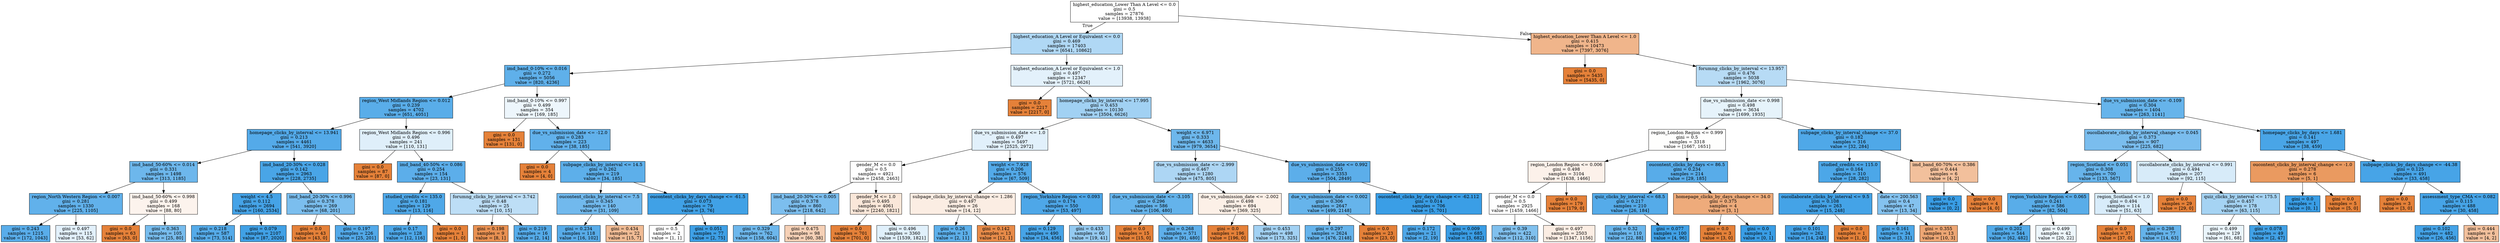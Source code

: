 digraph Tree {
node [shape=box, style="filled", color="black"] ;
0 [label="highest_education_Lower Than A Level <= 0.0\ngini = 0.5\nsamples = 27876\nvalue = [13938, 13938]", fillcolor="#e5813900"] ;
1 [label="highest_education_A Level or Equivalent <= 0.0\ngini = 0.469\nsamples = 17403\nvalue = [6541, 10862]", fillcolor="#399de565"] ;
0 -> 1 [labeldistance=2.5, labelangle=45, headlabel="True"] ;
2 [label="imd_band_0-10% <= 0.016\ngini = 0.272\nsamples = 5056\nvalue = [820, 4236]", fillcolor="#399de5ce"] ;
1 -> 2 ;
3 [label="region_West Midlands Region <= 0.012\ngini = 0.239\nsamples = 4702\nvalue = [651, 4051]", fillcolor="#399de5d6"] ;
2 -> 3 ;
4 [label="homepage_clicks_by_interval <= 13.941\ngini = 0.213\nsamples = 4461\nvalue = [541, 3920]", fillcolor="#399de5dc"] ;
3 -> 4 ;
5 [label="imd_band_50-60% <= 0.014\ngini = 0.331\nsamples = 1498\nvalue = [313, 1185]", fillcolor="#399de5bc"] ;
4 -> 5 ;
6 [label="region_North Western Region <= 0.007\ngini = 0.281\nsamples = 1330\nvalue = [225, 1105]", fillcolor="#399de5cb"] ;
5 -> 6 ;
7 [label="gini = 0.243\nsamples = 1215\nvalue = [172, 1043]", fillcolor="#399de5d5"] ;
6 -> 7 ;
8 [label="gini = 0.497\nsamples = 115\nvalue = [53, 62]", fillcolor="#399de525"] ;
6 -> 8 ;
9 [label="imd_band_50-60% <= 0.998\ngini = 0.499\nsamples = 168\nvalue = [88, 80]", fillcolor="#e5813917"] ;
5 -> 9 ;
10 [label="gini = 0.0\nsamples = 63\nvalue = [63, 0]", fillcolor="#e58139ff"] ;
9 -> 10 ;
11 [label="gini = 0.363\nsamples = 105\nvalue = [25, 80]", fillcolor="#399de5af"] ;
9 -> 11 ;
12 [label="imd_band_20-30% <= 0.028\ngini = 0.142\nsamples = 2963\nvalue = [228, 2735]", fillcolor="#399de5ea"] ;
4 -> 12 ;
13 [label="weight <= 4.5\ngini = 0.112\nsamples = 2694\nvalue = [160, 2534]", fillcolor="#399de5ef"] ;
12 -> 13 ;
14 [label="gini = 0.218\nsamples = 587\nvalue = [73, 514]", fillcolor="#399de5db"] ;
13 -> 14 ;
15 [label="gini = 0.079\nsamples = 2107\nvalue = [87, 2020]", fillcolor="#399de5f4"] ;
13 -> 15 ;
16 [label="imd_band_20-30% <= 0.996\ngini = 0.378\nsamples = 269\nvalue = [68, 201]", fillcolor="#399de5a9"] ;
12 -> 16 ;
17 [label="gini = 0.0\nsamples = 43\nvalue = [43, 0]", fillcolor="#e58139ff"] ;
16 -> 17 ;
18 [label="gini = 0.197\nsamples = 226\nvalue = [25, 201]", fillcolor="#399de5df"] ;
16 -> 18 ;
19 [label="region_West Midlands Region <= 0.996\ngini = 0.496\nsamples = 241\nvalue = [110, 131]", fillcolor="#399de529"] ;
3 -> 19 ;
20 [label="gini = 0.0\nsamples = 87\nvalue = [87, 0]", fillcolor="#e58139ff"] ;
19 -> 20 ;
21 [label="imd_band_40-50% <= 0.086\ngini = 0.254\nsamples = 154\nvalue = [23, 131]", fillcolor="#399de5d2"] ;
19 -> 21 ;
22 [label="studied_credits <= 135.0\ngini = 0.181\nsamples = 129\nvalue = [13, 116]", fillcolor="#399de5e2"] ;
21 -> 22 ;
23 [label="gini = 0.17\nsamples = 128\nvalue = [12, 116]", fillcolor="#399de5e5"] ;
22 -> 23 ;
24 [label="gini = 0.0\nsamples = 1\nvalue = [1, 0]", fillcolor="#e58139ff"] ;
22 -> 24 ;
25 [label="forumng_clicks_by_interval <= 3.742\ngini = 0.48\nsamples = 25\nvalue = [10, 15]", fillcolor="#399de555"] ;
21 -> 25 ;
26 [label="gini = 0.198\nsamples = 9\nvalue = [8, 1]", fillcolor="#e58139df"] ;
25 -> 26 ;
27 [label="gini = 0.219\nsamples = 16\nvalue = [2, 14]", fillcolor="#399de5db"] ;
25 -> 27 ;
28 [label="imd_band_0-10% <= 0.997\ngini = 0.499\nsamples = 354\nvalue = [169, 185]", fillcolor="#399de516"] ;
2 -> 28 ;
29 [label="gini = 0.0\nsamples = 131\nvalue = [131, 0]", fillcolor="#e58139ff"] ;
28 -> 29 ;
30 [label="due_vs_submission_date <= -12.0\ngini = 0.283\nsamples = 223\nvalue = [38, 185]", fillcolor="#399de5cb"] ;
28 -> 30 ;
31 [label="gini = 0.0\nsamples = 4\nvalue = [4, 0]", fillcolor="#e58139ff"] ;
30 -> 31 ;
32 [label="subpage_clicks_by_interval <= 14.5\ngini = 0.262\nsamples = 219\nvalue = [34, 185]", fillcolor="#399de5d0"] ;
30 -> 32 ;
33 [label="oucontent_clicks_by_interval <= 7.5\ngini = 0.345\nsamples = 140\nvalue = [31, 109]", fillcolor="#399de5b6"] ;
32 -> 33 ;
34 [label="gini = 0.234\nsamples = 118\nvalue = [16, 102]", fillcolor="#399de5d7"] ;
33 -> 34 ;
35 [label="gini = 0.434\nsamples = 22\nvalue = [15, 7]", fillcolor="#e5813988"] ;
33 -> 35 ;
36 [label="oucontent_clicks_by_days_change <= -61.5\ngini = 0.073\nsamples = 79\nvalue = [3, 76]", fillcolor="#399de5f5"] ;
32 -> 36 ;
37 [label="gini = 0.5\nsamples = 2\nvalue = [1, 1]", fillcolor="#e5813900"] ;
36 -> 37 ;
38 [label="gini = 0.051\nsamples = 77\nvalue = [2, 75]", fillcolor="#399de5f8"] ;
36 -> 38 ;
39 [label="highest_education_A Level or Equivalent <= 1.0\ngini = 0.497\nsamples = 12347\nvalue = [5721, 6626]", fillcolor="#399de523"] ;
1 -> 39 ;
40 [label="gini = 0.0\nsamples = 2217\nvalue = [2217, 0]", fillcolor="#e58139ff"] ;
39 -> 40 ;
41 [label="homepage_clicks_by_interval <= 17.995\ngini = 0.453\nsamples = 10130\nvalue = [3504, 6626]", fillcolor="#399de578"] ;
39 -> 41 ;
42 [label="due_vs_submission_date <= 1.0\ngini = 0.497\nsamples = 5497\nvalue = [2525, 2972]", fillcolor="#399de526"] ;
41 -> 42 ;
43 [label="gender_M <= 0.0\ngini = 0.5\nsamples = 4921\nvalue = [2458, 2463]", fillcolor="#399de501"] ;
42 -> 43 ;
44 [label="imd_band_20-30% <= 0.005\ngini = 0.378\nsamples = 860\nvalue = [218, 642]", fillcolor="#399de5a8"] ;
43 -> 44 ;
45 [label="gini = 0.329\nsamples = 762\nvalue = [158, 604]", fillcolor="#399de5bc"] ;
44 -> 45 ;
46 [label="gini = 0.475\nsamples = 98\nvalue = [60, 38]", fillcolor="#e581395e"] ;
44 -> 46 ;
47 [label="gender_M <= 1.0\ngini = 0.495\nsamples = 4061\nvalue = [2240, 1821]", fillcolor="#e5813930"] ;
43 -> 47 ;
48 [label="gini = 0.0\nsamples = 701\nvalue = [701, 0]", fillcolor="#e58139ff"] ;
47 -> 48 ;
49 [label="gini = 0.496\nsamples = 3360\nvalue = [1539, 1821]", fillcolor="#399de527"] ;
47 -> 49 ;
50 [label="weight <= 7.928\ngini = 0.206\nsamples = 576\nvalue = [67, 509]", fillcolor="#399de5dd"] ;
42 -> 50 ;
51 [label="subpage_clicks_by_interval_change <= 1.286\ngini = 0.497\nsamples = 26\nvalue = [14, 12]", fillcolor="#e5813924"] ;
50 -> 51 ;
52 [label="gini = 0.26\nsamples = 13\nvalue = [2, 11]", fillcolor="#399de5d1"] ;
51 -> 52 ;
53 [label="gini = 0.142\nsamples = 13\nvalue = [12, 1]", fillcolor="#e58139ea"] ;
51 -> 53 ;
54 [label="region_Yorkshire Region <= 0.093\ngini = 0.174\nsamples = 550\nvalue = [53, 497]", fillcolor="#399de5e4"] ;
50 -> 54 ;
55 [label="gini = 0.129\nsamples = 490\nvalue = [34, 456]", fillcolor="#399de5ec"] ;
54 -> 55 ;
56 [label="gini = 0.433\nsamples = 60\nvalue = [19, 41]", fillcolor="#399de589"] ;
54 -> 56 ;
57 [label="weight <= 6.971\ngini = 0.333\nsamples = 4633\nvalue = [979, 3654]", fillcolor="#399de5bb"] ;
41 -> 57 ;
58 [label="due_vs_submission_date <= -2.999\ngini = 0.467\nsamples = 1280\nvalue = [475, 805]", fillcolor="#399de569"] ;
57 -> 58 ;
59 [label="due_vs_submission_date <= -3.105\ngini = 0.296\nsamples = 586\nvalue = [106, 480]", fillcolor="#399de5c7"] ;
58 -> 59 ;
60 [label="gini = 0.0\nsamples = 15\nvalue = [15, 0]", fillcolor="#e58139ff"] ;
59 -> 60 ;
61 [label="gini = 0.268\nsamples = 571\nvalue = [91, 480]", fillcolor="#399de5cf"] ;
59 -> 61 ;
62 [label="due_vs_submission_date <= -2.002\ngini = 0.498\nsamples = 694\nvalue = [369, 325]", fillcolor="#e581391e"] ;
58 -> 62 ;
63 [label="gini = 0.0\nsamples = 196\nvalue = [196, 0]", fillcolor="#e58139ff"] ;
62 -> 63 ;
64 [label="gini = 0.453\nsamples = 498\nvalue = [173, 325]", fillcolor="#399de577"] ;
62 -> 64 ;
65 [label="due_vs_submission_date <= 0.992\ngini = 0.255\nsamples = 3353\nvalue = [504, 2849]", fillcolor="#399de5d2"] ;
57 -> 65 ;
66 [label="due_vs_submission_date <= 0.002\ngini = 0.306\nsamples = 2647\nvalue = [499, 2148]", fillcolor="#399de5c4"] ;
65 -> 66 ;
67 [label="gini = 0.297\nsamples = 2624\nvalue = [476, 2148]", fillcolor="#399de5c6"] ;
66 -> 67 ;
68 [label="gini = 0.0\nsamples = 23\nvalue = [23, 0]", fillcolor="#e58139ff"] ;
66 -> 68 ;
69 [label="oucontent_clicks_by_days_change <= -62.112\ngini = 0.014\nsamples = 706\nvalue = [5, 701]", fillcolor="#399de5fd"] ;
65 -> 69 ;
70 [label="gini = 0.172\nsamples = 21\nvalue = [2, 19]", fillcolor="#399de5e4"] ;
69 -> 70 ;
71 [label="gini = 0.009\nsamples = 685\nvalue = [3, 682]", fillcolor="#399de5fe"] ;
69 -> 71 ;
72 [label="highest_education_Lower Than A Level <= 1.0\ngini = 0.415\nsamples = 10473\nvalue = [7397, 3076]", fillcolor="#e5813995"] ;
0 -> 72 [labeldistance=2.5, labelangle=-45, headlabel="False"] ;
73 [label="gini = 0.0\nsamples = 5435\nvalue = [5435, 0]", fillcolor="#e58139ff"] ;
72 -> 73 ;
74 [label="forumng_clicks_by_interval <= 13.957\ngini = 0.476\nsamples = 5038\nvalue = [1962, 3076]", fillcolor="#399de55c"] ;
72 -> 74 ;
75 [label="due_vs_submission_date <= 0.998\ngini = 0.498\nsamples = 3634\nvalue = [1699, 1935]", fillcolor="#399de51f"] ;
74 -> 75 ;
76 [label="region_London Region <= 0.999\ngini = 0.5\nsamples = 3318\nvalue = [1667, 1651]", fillcolor="#e5813902"] ;
75 -> 76 ;
77 [label="region_London Region <= 0.006\ngini = 0.498\nsamples = 3104\nvalue = [1638, 1466]", fillcolor="#e581391b"] ;
76 -> 77 ;
78 [label="gender_M <= 0.0\ngini = 0.5\nsamples = 2925\nvalue = [1459, 1466]", fillcolor="#399de501"] ;
77 -> 78 ;
79 [label="gini = 0.39\nsamples = 422\nvalue = [112, 310]", fillcolor="#399de5a3"] ;
78 -> 79 ;
80 [label="gini = 0.497\nsamples = 2503\nvalue = [1347, 1156]", fillcolor="#e5813924"] ;
78 -> 80 ;
81 [label="gini = 0.0\nsamples = 179\nvalue = [179, 0]", fillcolor="#e58139ff"] ;
77 -> 81 ;
82 [label="oucontent_clicks_by_days <= 86.5\ngini = 0.234\nsamples = 214\nvalue = [29, 185]", fillcolor="#399de5d7"] ;
76 -> 82 ;
83 [label="quiz_clicks_by_interval <= 68.5\ngini = 0.217\nsamples = 210\nvalue = [26, 184]", fillcolor="#399de5db"] ;
82 -> 83 ;
84 [label="gini = 0.32\nsamples = 110\nvalue = [22, 88]", fillcolor="#399de5bf"] ;
83 -> 84 ;
85 [label="gini = 0.077\nsamples = 100\nvalue = [4, 96]", fillcolor="#399de5f4"] ;
83 -> 85 ;
86 [label="homepage_clicks_by_days_change <= 34.0\ngini = 0.375\nsamples = 4\nvalue = [3, 1]", fillcolor="#e58139aa"] ;
82 -> 86 ;
87 [label="gini = 0.0\nsamples = 3\nvalue = [3, 0]", fillcolor="#e58139ff"] ;
86 -> 87 ;
88 [label="gini = 0.0\nsamples = 1\nvalue = [0, 1]", fillcolor="#399de5ff"] ;
86 -> 88 ;
89 [label="subpage_clicks_by_interval_change <= 37.0\ngini = 0.182\nsamples = 316\nvalue = [32, 284]", fillcolor="#399de5e2"] ;
75 -> 89 ;
90 [label="studied_credits <= 115.0\ngini = 0.164\nsamples = 310\nvalue = [28, 282]", fillcolor="#399de5e6"] ;
89 -> 90 ;
91 [label="oucollaborate_clicks_by_interval <= 9.5\ngini = 0.108\nsamples = 263\nvalue = [15, 248]", fillcolor="#399de5f0"] ;
90 -> 91 ;
92 [label="gini = 0.101\nsamples = 262\nvalue = [14, 248]", fillcolor="#399de5f1"] ;
91 -> 92 ;
93 [label="gini = 0.0\nsamples = 1\nvalue = [1, 0]", fillcolor="#e58139ff"] ;
91 -> 93 ;
94 [label="date <= 200.563\ngini = 0.4\nsamples = 47\nvalue = [13, 34]", fillcolor="#399de59e"] ;
90 -> 94 ;
95 [label="gini = 0.161\nsamples = 34\nvalue = [3, 31]", fillcolor="#399de5e6"] ;
94 -> 95 ;
96 [label="gini = 0.355\nsamples = 13\nvalue = [10, 3]", fillcolor="#e58139b3"] ;
94 -> 96 ;
97 [label="imd_band_60-70% <= 0.386\ngini = 0.444\nsamples = 6\nvalue = [4, 2]", fillcolor="#e581397f"] ;
89 -> 97 ;
98 [label="gini = 0.0\nsamples = 2\nvalue = [0, 2]", fillcolor="#399de5ff"] ;
97 -> 98 ;
99 [label="gini = 0.0\nsamples = 4\nvalue = [4, 0]", fillcolor="#e58139ff"] ;
97 -> 99 ;
100 [label="due_vs_submission_date <= -0.109\ngini = 0.304\nsamples = 1404\nvalue = [263, 1141]", fillcolor="#399de5c4"] ;
74 -> 100 ;
101 [label="oucollaborate_clicks_by_interval_change <= 0.045\ngini = 0.373\nsamples = 907\nvalue = [225, 682]", fillcolor="#399de5ab"] ;
100 -> 101 ;
102 [label="region_Scotland <= 0.051\ngini = 0.308\nsamples = 700\nvalue = [133, 567]", fillcolor="#399de5c3"] ;
101 -> 102 ;
103 [label="region_Yorkshire Region <= 0.065\ngini = 0.241\nsamples = 586\nvalue = [82, 504]", fillcolor="#399de5d6"] ;
102 -> 103 ;
104 [label="gini = 0.202\nsamples = 544\nvalue = [62, 482]", fillcolor="#399de5de"] ;
103 -> 104 ;
105 [label="gini = 0.499\nsamples = 42\nvalue = [20, 22]", fillcolor="#399de517"] ;
103 -> 105 ;
106 [label="region_Scotland <= 1.0\ngini = 0.494\nsamples = 114\nvalue = [51, 63]", fillcolor="#399de531"] ;
102 -> 106 ;
107 [label="gini = 0.0\nsamples = 37\nvalue = [37, 0]", fillcolor="#e58139ff"] ;
106 -> 107 ;
108 [label="gini = 0.298\nsamples = 77\nvalue = [14, 63]", fillcolor="#399de5c6"] ;
106 -> 108 ;
109 [label="oucollaborate_clicks_by_interval <= 0.991\ngini = 0.494\nsamples = 207\nvalue = [92, 115]", fillcolor="#399de533"] ;
101 -> 109 ;
110 [label="gini = 0.0\nsamples = 29\nvalue = [29, 0]", fillcolor="#e58139ff"] ;
109 -> 110 ;
111 [label="quiz_clicks_by_interval <= 175.5\ngini = 0.457\nsamples = 178\nvalue = [63, 115]", fillcolor="#399de573"] ;
109 -> 111 ;
112 [label="gini = 0.499\nsamples = 129\nvalue = [61, 68]", fillcolor="#399de51a"] ;
111 -> 112 ;
113 [label="gini = 0.078\nsamples = 49\nvalue = [2, 47]", fillcolor="#399de5f4"] ;
111 -> 113 ;
114 [label="homepage_clicks_by_days <= 1.681\ngini = 0.141\nsamples = 497\nvalue = [38, 459]", fillcolor="#399de5ea"] ;
100 -> 114 ;
115 [label="oucontent_clicks_by_interval_change <= -1.0\ngini = 0.278\nsamples = 6\nvalue = [5, 1]", fillcolor="#e58139cc"] ;
114 -> 115 ;
116 [label="gini = 0.0\nsamples = 1\nvalue = [0, 1]", fillcolor="#399de5ff"] ;
115 -> 116 ;
117 [label="gini = 0.0\nsamples = 5\nvalue = [5, 0]", fillcolor="#e58139ff"] ;
115 -> 117 ;
118 [label="subpage_clicks_by_days_change <= -44.38\ngini = 0.125\nsamples = 491\nvalue = [33, 458]", fillcolor="#399de5ed"] ;
114 -> 118 ;
119 [label="gini = 0.0\nsamples = 3\nvalue = [3, 0]", fillcolor="#e58139ff"] ;
118 -> 119 ;
120 [label="assessment_type_CMA <= 0.082\ngini = 0.115\nsamples = 488\nvalue = [30, 458]", fillcolor="#399de5ee"] ;
118 -> 120 ;
121 [label="gini = 0.102\nsamples = 482\nvalue = [26, 456]", fillcolor="#399de5f0"] ;
120 -> 121 ;
122 [label="gini = 0.444\nsamples = 6\nvalue = [4, 2]", fillcolor="#e581397f"] ;
120 -> 122 ;
}